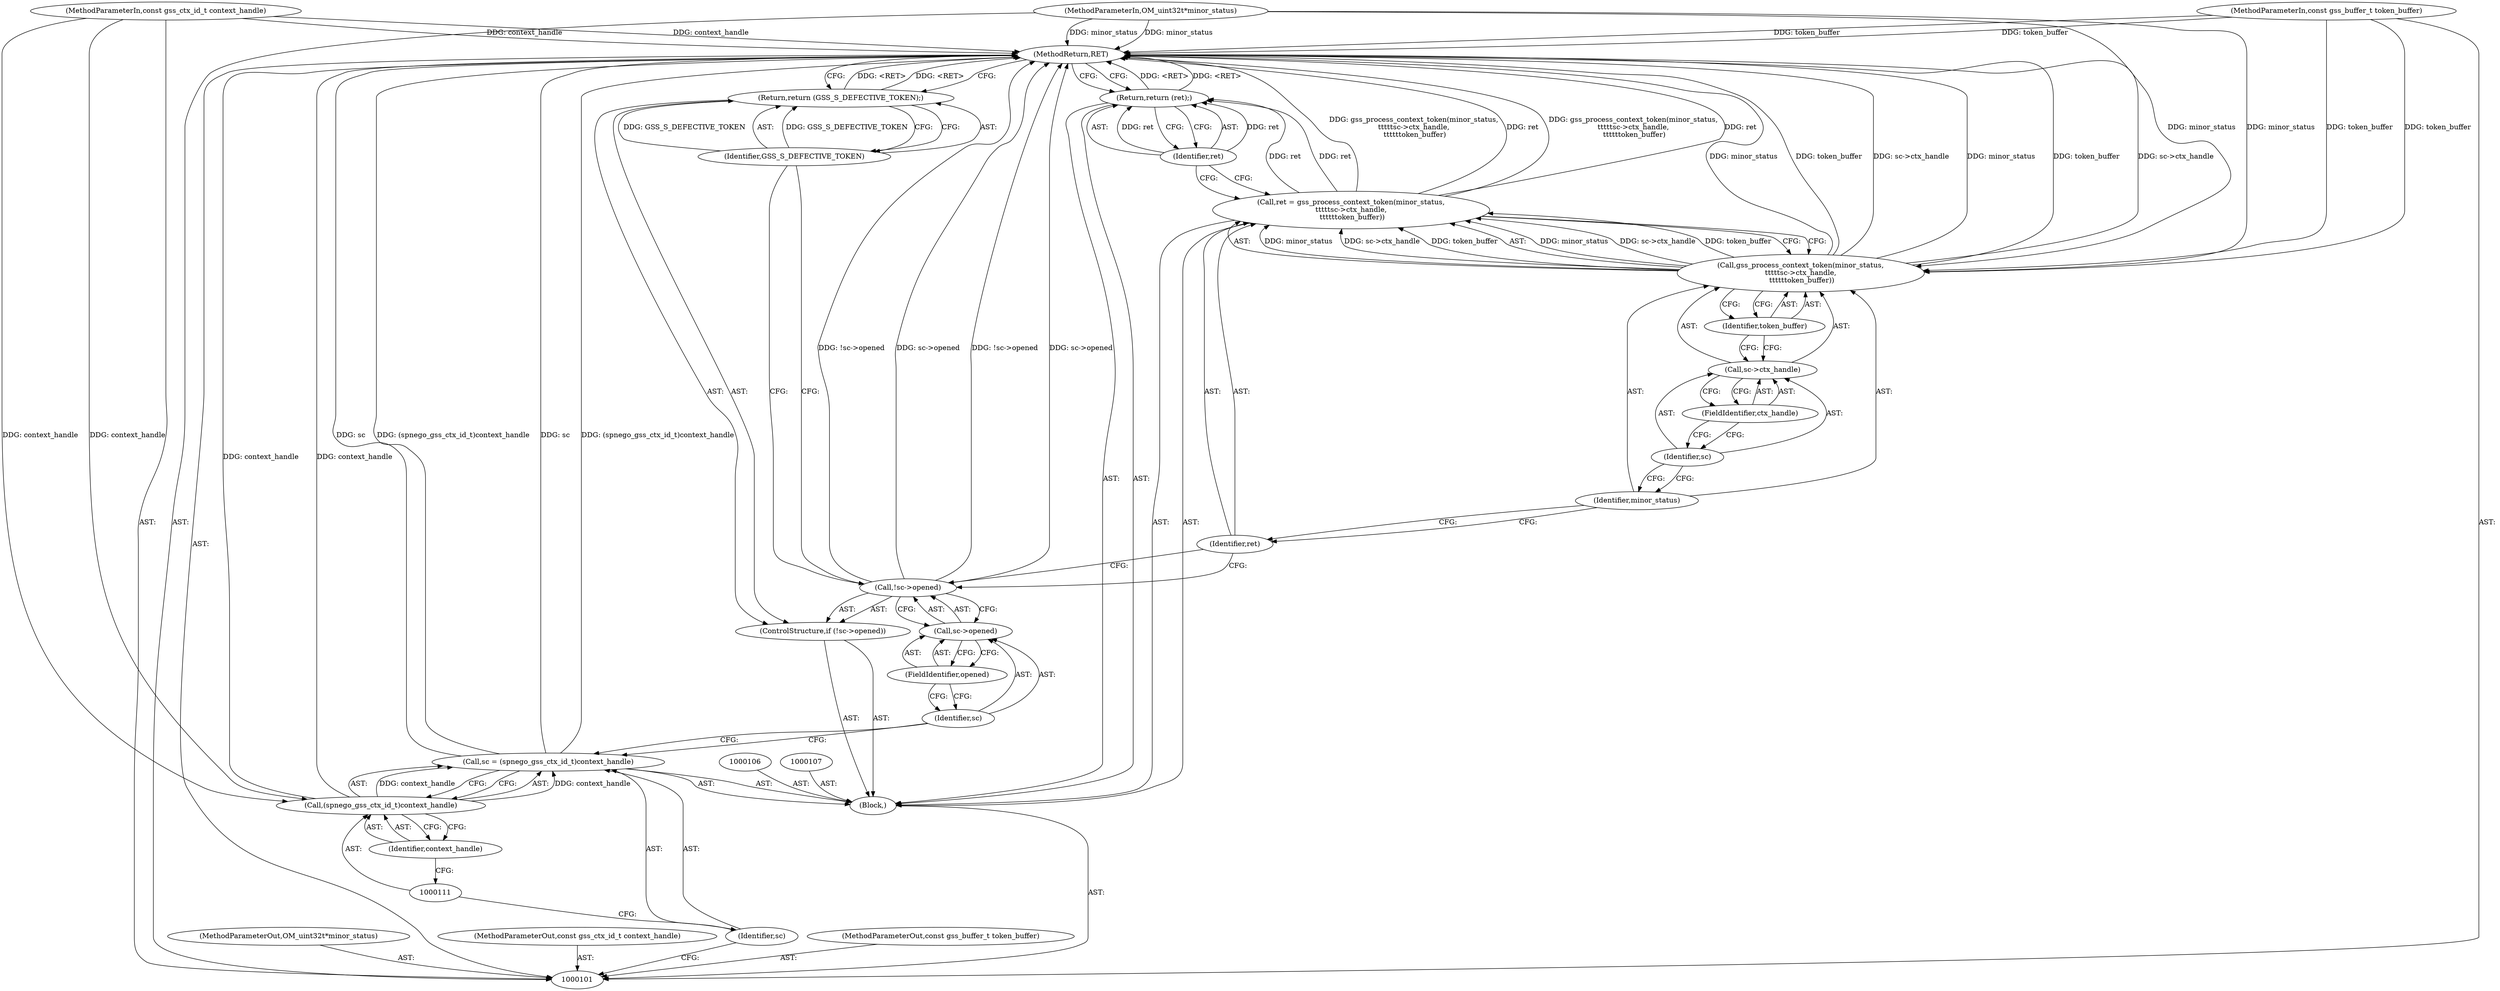 digraph "0_krb5_b51b33f2bc5d1497ddf5bd107f791c101695000d_15" {
"1000130" [label="(MethodReturn,RET)"];
"1000113" [label="(ControlStructure,if (!sc->opened))"];
"1000117" [label="(FieldIdentifier,opened)"];
"1000114" [label="(Call,!sc->opened)"];
"1000115" [label="(Call,sc->opened)"];
"1000116" [label="(Identifier,sc)"];
"1000119" [label="(Identifier,GSS_S_DEFECTIVE_TOKEN)"];
"1000118" [label="(Return,return (GSS_S_DEFECTIVE_TOKEN);)"];
"1000120" [label="(Call,ret = gss_process_context_token(minor_status,\n\t\t\t\t\tsc->ctx_handle,\n \t\t\t\t\ttoken_buffer))"];
"1000121" [label="(Identifier,ret)"];
"1000123" [label="(Identifier,minor_status)"];
"1000122" [label="(Call,gss_process_context_token(minor_status,\n\t\t\t\t\tsc->ctx_handle,\n \t\t\t\t\ttoken_buffer))"];
"1000124" [label="(Call,sc->ctx_handle)"];
"1000125" [label="(Identifier,sc)"];
"1000126" [label="(FieldIdentifier,ctx_handle)"];
"1000127" [label="(Identifier,token_buffer)"];
"1000129" [label="(Identifier,ret)"];
"1000128" [label="(Return,return (ret);)"];
"1000102" [label="(MethodParameterIn,OM_uint32\t*minor_status)"];
"1000165" [label="(MethodParameterOut,OM_uint32\t*minor_status)"];
"1000103" [label="(MethodParameterIn,const gss_ctx_id_t context_handle)"];
"1000166" [label="(MethodParameterOut,const gss_ctx_id_t context_handle)"];
"1000104" [label="(MethodParameterIn,const gss_buffer_t token_buffer)"];
"1000167" [label="(MethodParameterOut,const gss_buffer_t token_buffer)"];
"1000105" [label="(Block,)"];
"1000108" [label="(Call,sc = (spnego_gss_ctx_id_t)context_handle)"];
"1000109" [label="(Identifier,sc)"];
"1000110" [label="(Call,(spnego_gss_ctx_id_t)context_handle)"];
"1000112" [label="(Identifier,context_handle)"];
"1000130" -> "1000101"  [label="AST: "];
"1000130" -> "1000118"  [label="CFG: "];
"1000130" -> "1000128"  [label="CFG: "];
"1000118" -> "1000130"  [label="DDG: <RET>"];
"1000104" -> "1000130"  [label="DDG: token_buffer"];
"1000114" -> "1000130"  [label="DDG: !sc->opened"];
"1000114" -> "1000130"  [label="DDG: sc->opened"];
"1000122" -> "1000130"  [label="DDG: minor_status"];
"1000122" -> "1000130"  [label="DDG: token_buffer"];
"1000122" -> "1000130"  [label="DDG: sc->ctx_handle"];
"1000103" -> "1000130"  [label="DDG: context_handle"];
"1000120" -> "1000130"  [label="DDG: gss_process_context_token(minor_status,\n\t\t\t\t\tsc->ctx_handle,\n \t\t\t\t\ttoken_buffer)"];
"1000120" -> "1000130"  [label="DDG: ret"];
"1000108" -> "1000130"  [label="DDG: sc"];
"1000108" -> "1000130"  [label="DDG: (spnego_gss_ctx_id_t)context_handle"];
"1000102" -> "1000130"  [label="DDG: minor_status"];
"1000110" -> "1000130"  [label="DDG: context_handle"];
"1000128" -> "1000130"  [label="DDG: <RET>"];
"1000113" -> "1000105"  [label="AST: "];
"1000114" -> "1000113"  [label="AST: "];
"1000118" -> "1000113"  [label="AST: "];
"1000117" -> "1000115"  [label="AST: "];
"1000117" -> "1000116"  [label="CFG: "];
"1000115" -> "1000117"  [label="CFG: "];
"1000114" -> "1000113"  [label="AST: "];
"1000114" -> "1000115"  [label="CFG: "];
"1000115" -> "1000114"  [label="AST: "];
"1000119" -> "1000114"  [label="CFG: "];
"1000121" -> "1000114"  [label="CFG: "];
"1000114" -> "1000130"  [label="DDG: !sc->opened"];
"1000114" -> "1000130"  [label="DDG: sc->opened"];
"1000115" -> "1000114"  [label="AST: "];
"1000115" -> "1000117"  [label="CFG: "];
"1000116" -> "1000115"  [label="AST: "];
"1000117" -> "1000115"  [label="AST: "];
"1000114" -> "1000115"  [label="CFG: "];
"1000116" -> "1000115"  [label="AST: "];
"1000116" -> "1000108"  [label="CFG: "];
"1000117" -> "1000116"  [label="CFG: "];
"1000119" -> "1000118"  [label="AST: "];
"1000119" -> "1000114"  [label="CFG: "];
"1000118" -> "1000119"  [label="CFG: "];
"1000119" -> "1000118"  [label="DDG: GSS_S_DEFECTIVE_TOKEN"];
"1000118" -> "1000113"  [label="AST: "];
"1000118" -> "1000119"  [label="CFG: "];
"1000119" -> "1000118"  [label="AST: "];
"1000130" -> "1000118"  [label="CFG: "];
"1000118" -> "1000130"  [label="DDG: <RET>"];
"1000119" -> "1000118"  [label="DDG: GSS_S_DEFECTIVE_TOKEN"];
"1000120" -> "1000105"  [label="AST: "];
"1000120" -> "1000122"  [label="CFG: "];
"1000121" -> "1000120"  [label="AST: "];
"1000122" -> "1000120"  [label="AST: "];
"1000129" -> "1000120"  [label="CFG: "];
"1000120" -> "1000130"  [label="DDG: gss_process_context_token(minor_status,\n\t\t\t\t\tsc->ctx_handle,\n \t\t\t\t\ttoken_buffer)"];
"1000120" -> "1000130"  [label="DDG: ret"];
"1000122" -> "1000120"  [label="DDG: minor_status"];
"1000122" -> "1000120"  [label="DDG: sc->ctx_handle"];
"1000122" -> "1000120"  [label="DDG: token_buffer"];
"1000120" -> "1000128"  [label="DDG: ret"];
"1000121" -> "1000120"  [label="AST: "];
"1000121" -> "1000114"  [label="CFG: "];
"1000123" -> "1000121"  [label="CFG: "];
"1000123" -> "1000122"  [label="AST: "];
"1000123" -> "1000121"  [label="CFG: "];
"1000125" -> "1000123"  [label="CFG: "];
"1000122" -> "1000120"  [label="AST: "];
"1000122" -> "1000127"  [label="CFG: "];
"1000123" -> "1000122"  [label="AST: "];
"1000124" -> "1000122"  [label="AST: "];
"1000127" -> "1000122"  [label="AST: "];
"1000120" -> "1000122"  [label="CFG: "];
"1000122" -> "1000130"  [label="DDG: minor_status"];
"1000122" -> "1000130"  [label="DDG: token_buffer"];
"1000122" -> "1000130"  [label="DDG: sc->ctx_handle"];
"1000122" -> "1000120"  [label="DDG: minor_status"];
"1000122" -> "1000120"  [label="DDG: sc->ctx_handle"];
"1000122" -> "1000120"  [label="DDG: token_buffer"];
"1000102" -> "1000122"  [label="DDG: minor_status"];
"1000104" -> "1000122"  [label="DDG: token_buffer"];
"1000124" -> "1000122"  [label="AST: "];
"1000124" -> "1000126"  [label="CFG: "];
"1000125" -> "1000124"  [label="AST: "];
"1000126" -> "1000124"  [label="AST: "];
"1000127" -> "1000124"  [label="CFG: "];
"1000125" -> "1000124"  [label="AST: "];
"1000125" -> "1000123"  [label="CFG: "];
"1000126" -> "1000125"  [label="CFG: "];
"1000126" -> "1000124"  [label="AST: "];
"1000126" -> "1000125"  [label="CFG: "];
"1000124" -> "1000126"  [label="CFG: "];
"1000127" -> "1000122"  [label="AST: "];
"1000127" -> "1000124"  [label="CFG: "];
"1000122" -> "1000127"  [label="CFG: "];
"1000129" -> "1000128"  [label="AST: "];
"1000129" -> "1000120"  [label="CFG: "];
"1000128" -> "1000129"  [label="CFG: "];
"1000129" -> "1000128"  [label="DDG: ret"];
"1000128" -> "1000105"  [label="AST: "];
"1000128" -> "1000129"  [label="CFG: "];
"1000129" -> "1000128"  [label="AST: "];
"1000130" -> "1000128"  [label="CFG: "];
"1000128" -> "1000130"  [label="DDG: <RET>"];
"1000129" -> "1000128"  [label="DDG: ret"];
"1000120" -> "1000128"  [label="DDG: ret"];
"1000102" -> "1000101"  [label="AST: "];
"1000102" -> "1000130"  [label="DDG: minor_status"];
"1000102" -> "1000122"  [label="DDG: minor_status"];
"1000165" -> "1000101"  [label="AST: "];
"1000103" -> "1000101"  [label="AST: "];
"1000103" -> "1000130"  [label="DDG: context_handle"];
"1000103" -> "1000110"  [label="DDG: context_handle"];
"1000166" -> "1000101"  [label="AST: "];
"1000104" -> "1000101"  [label="AST: "];
"1000104" -> "1000130"  [label="DDG: token_buffer"];
"1000104" -> "1000122"  [label="DDG: token_buffer"];
"1000167" -> "1000101"  [label="AST: "];
"1000105" -> "1000101"  [label="AST: "];
"1000106" -> "1000105"  [label="AST: "];
"1000107" -> "1000105"  [label="AST: "];
"1000108" -> "1000105"  [label="AST: "];
"1000113" -> "1000105"  [label="AST: "];
"1000120" -> "1000105"  [label="AST: "];
"1000128" -> "1000105"  [label="AST: "];
"1000108" -> "1000105"  [label="AST: "];
"1000108" -> "1000110"  [label="CFG: "];
"1000109" -> "1000108"  [label="AST: "];
"1000110" -> "1000108"  [label="AST: "];
"1000116" -> "1000108"  [label="CFG: "];
"1000108" -> "1000130"  [label="DDG: sc"];
"1000108" -> "1000130"  [label="DDG: (spnego_gss_ctx_id_t)context_handle"];
"1000110" -> "1000108"  [label="DDG: context_handle"];
"1000109" -> "1000108"  [label="AST: "];
"1000109" -> "1000101"  [label="CFG: "];
"1000111" -> "1000109"  [label="CFG: "];
"1000110" -> "1000108"  [label="AST: "];
"1000110" -> "1000112"  [label="CFG: "];
"1000111" -> "1000110"  [label="AST: "];
"1000112" -> "1000110"  [label="AST: "];
"1000108" -> "1000110"  [label="CFG: "];
"1000110" -> "1000130"  [label="DDG: context_handle"];
"1000110" -> "1000108"  [label="DDG: context_handle"];
"1000103" -> "1000110"  [label="DDG: context_handle"];
"1000112" -> "1000110"  [label="AST: "];
"1000112" -> "1000111"  [label="CFG: "];
"1000110" -> "1000112"  [label="CFG: "];
}
